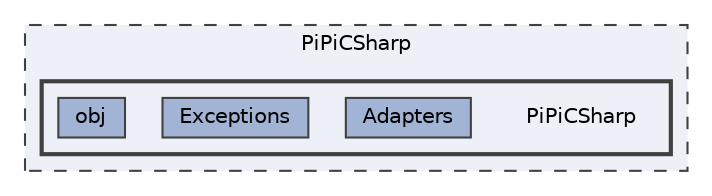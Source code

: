 digraph "D:/Workspaces/pipiorg/PiPiCSharp/PiPiCSharp"
{
 // LATEX_PDF_SIZE
  bgcolor="transparent";
  edge [fontname=Helvetica,fontsize=10,labelfontname=Helvetica,labelfontsize=10];
  node [fontname=Helvetica,fontsize=10,shape=box,height=0.2,width=0.4];
  compound=true
  subgraph clusterdir_2b98b165dc753623104ea6d95e82aa2d {
    graph [ bgcolor="#edf0f7", pencolor="grey25", label="PiPiCSharp", fontname=Helvetica,fontsize=10 style="filled,dashed", URL="dir_2b98b165dc753623104ea6d95e82aa2d.html",tooltip=""]
  subgraph clusterdir_1ad82bea316cee26b7d1f677ccd3a22d {
    graph [ bgcolor="#edf0f7", pencolor="grey25", label="", fontname=Helvetica,fontsize=10 style="filled,bold", URL="dir_1ad82bea316cee26b7d1f677ccd3a22d.html",tooltip=""]
    dir_1ad82bea316cee26b7d1f677ccd3a22d [shape=plaintext, label="PiPiCSharp"];
  dir_cb75cc02eb5b05f30c084fb425d5df1f [label="Adapters", fillcolor="#a2b4d6", color="grey25", style="filled", URL="dir_cb75cc02eb5b05f30c084fb425d5df1f.html",tooltip=""];
  dir_c015b47a7a9a84bf12579ca27f3f3a22 [label="Exceptions", fillcolor="#a2b4d6", color="grey25", style="filled", URL="dir_c015b47a7a9a84bf12579ca27f3f3a22.html",tooltip=""];
  dir_c697081800116a3cde81e98dba77bc94 [label="obj", fillcolor="#a2b4d6", color="grey25", style="filled", URL="dir_c697081800116a3cde81e98dba77bc94.html",tooltip=""];
  }
  }
}
